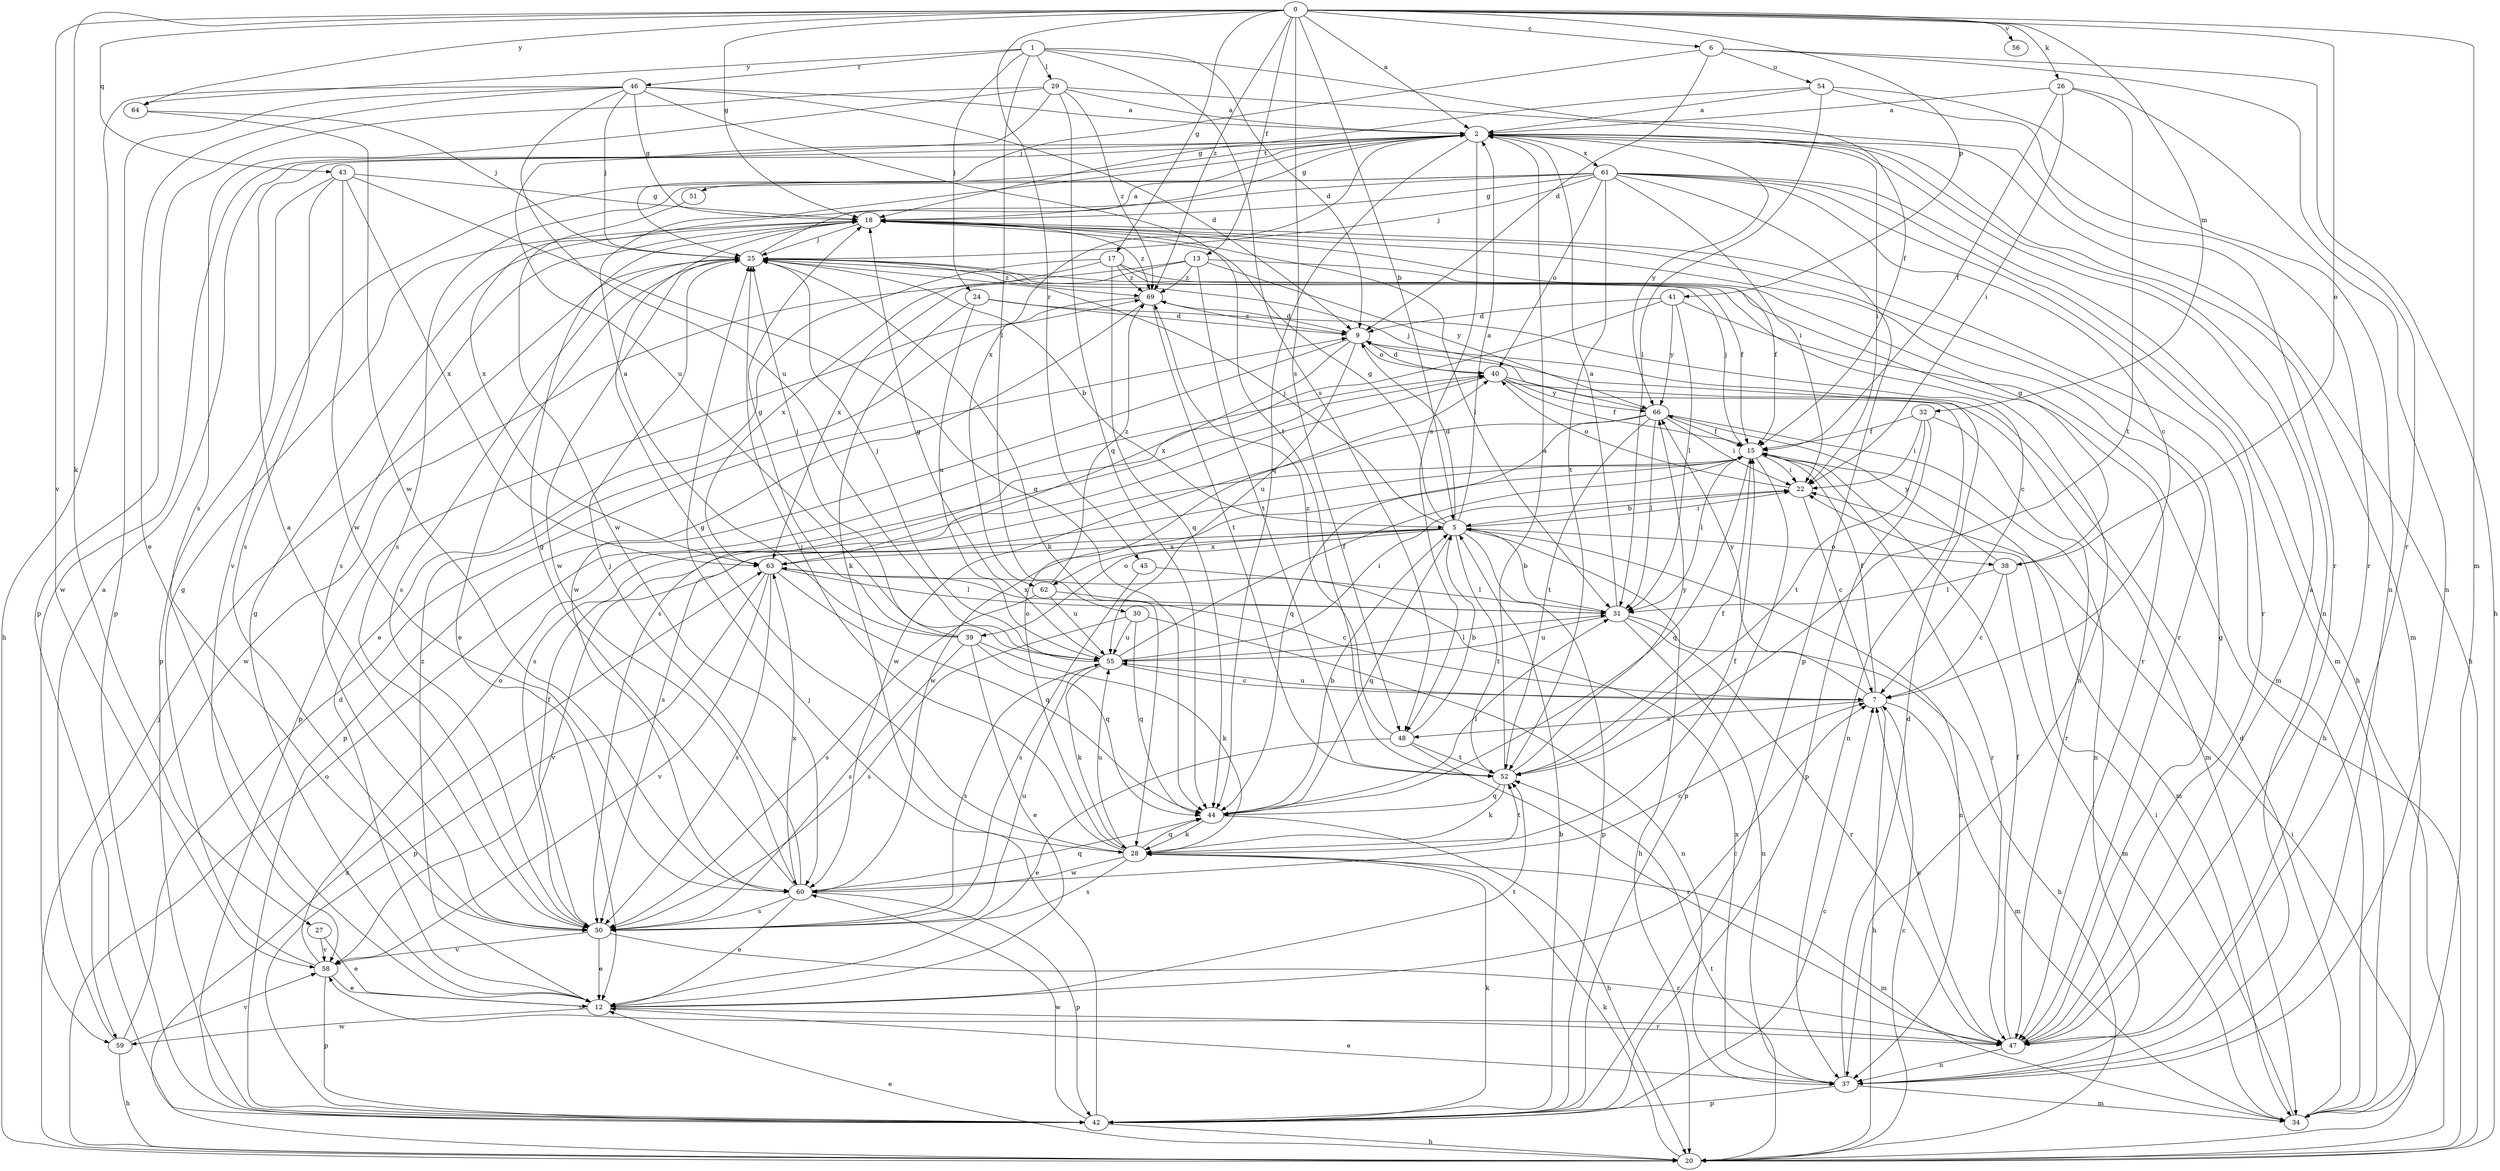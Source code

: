 strict digraph  {
0;
1;
2;
5;
6;
7;
9;
12;
13;
15;
17;
18;
20;
22;
24;
25;
26;
27;
28;
29;
30;
31;
32;
34;
37;
38;
39;
40;
41;
42;
43;
44;
45;
46;
47;
48;
50;
51;
52;
54;
55;
56;
58;
59;
60;
61;
62;
63;
64;
66;
69;
0 -> 2  [label=a];
0 -> 5  [label=b];
0 -> 6  [label=c];
0 -> 13  [label=f];
0 -> 17  [label=g];
0 -> 18  [label=g];
0 -> 26  [label=k];
0 -> 27  [label=k];
0 -> 32  [label=m];
0 -> 34  [label=m];
0 -> 38  [label=o];
0 -> 41  [label=p];
0 -> 43  [label=q];
0 -> 45  [label=r];
0 -> 48  [label=s];
0 -> 56  [label=v];
0 -> 58  [label=v];
0 -> 64  [label=y];
0 -> 69  [label=z];
1 -> 9  [label=d];
1 -> 15  [label=f];
1 -> 24  [label=j];
1 -> 29  [label=l];
1 -> 30  [label=l];
1 -> 46  [label=r];
1 -> 48  [label=s];
1 -> 64  [label=y];
2 -> 18  [label=g];
2 -> 20  [label=h];
2 -> 22  [label=i];
2 -> 34  [label=m];
2 -> 37  [label=n];
2 -> 44  [label=q];
2 -> 48  [label=s];
2 -> 51  [label=t];
2 -> 59  [label=w];
2 -> 61  [label=x];
2 -> 62  [label=x];
2 -> 66  [label=y];
5 -> 2  [label=a];
5 -> 9  [label=d];
5 -> 18  [label=g];
5 -> 20  [label=h];
5 -> 22  [label=i];
5 -> 25  [label=j];
5 -> 37  [label=n];
5 -> 38  [label=o];
5 -> 39  [label=o];
5 -> 42  [label=p];
5 -> 44  [label=q];
5 -> 52  [label=t];
5 -> 58  [label=v];
5 -> 62  [label=x];
5 -> 63  [label=x];
6 -> 9  [label=d];
6 -> 20  [label=h];
6 -> 25  [label=j];
6 -> 47  [label=r];
6 -> 54  [label=u];
7 -> 15  [label=f];
7 -> 20  [label=h];
7 -> 34  [label=m];
7 -> 48  [label=s];
7 -> 55  [label=u];
7 -> 66  [label=y];
9 -> 40  [label=o];
9 -> 42  [label=p];
9 -> 55  [label=u];
9 -> 63  [label=x];
9 -> 69  [label=z];
12 -> 7  [label=c];
12 -> 18  [label=g];
12 -> 47  [label=r];
12 -> 52  [label=t];
12 -> 59  [label=w];
12 -> 69  [label=z];
13 -> 15  [label=f];
13 -> 52  [label=t];
13 -> 59  [label=w];
13 -> 63  [label=x];
13 -> 66  [label=y];
13 -> 69  [label=z];
15 -> 22  [label=i];
15 -> 25  [label=j];
15 -> 31  [label=l];
15 -> 34  [label=m];
15 -> 42  [label=p];
15 -> 44  [label=q];
15 -> 47  [label=r];
15 -> 50  [label=s];
15 -> 60  [label=w];
17 -> 12  [label=e];
17 -> 37  [label=n];
17 -> 44  [label=q];
17 -> 47  [label=r];
17 -> 63  [label=x];
17 -> 69  [label=z];
18 -> 25  [label=j];
18 -> 31  [label=l];
18 -> 34  [label=m];
18 -> 47  [label=r];
18 -> 50  [label=s];
18 -> 69  [label=z];
20 -> 7  [label=c];
20 -> 12  [label=e];
20 -> 22  [label=i];
20 -> 25  [label=j];
20 -> 28  [label=k];
20 -> 40  [label=o];
20 -> 52  [label=t];
20 -> 63  [label=x];
22 -> 5  [label=b];
22 -> 7  [label=c];
22 -> 40  [label=o];
24 -> 7  [label=c];
24 -> 9  [label=d];
24 -> 28  [label=k];
24 -> 55  [label=u];
25 -> 2  [label=a];
25 -> 5  [label=b];
25 -> 12  [label=e];
25 -> 15  [label=f];
25 -> 28  [label=k];
25 -> 50  [label=s];
25 -> 60  [label=w];
25 -> 69  [label=z];
26 -> 2  [label=a];
26 -> 15  [label=f];
26 -> 22  [label=i];
26 -> 37  [label=n];
26 -> 52  [label=t];
27 -> 12  [label=e];
27 -> 58  [label=v];
28 -> 15  [label=f];
28 -> 18  [label=g];
28 -> 25  [label=j];
28 -> 34  [label=m];
28 -> 40  [label=o];
28 -> 44  [label=q];
28 -> 50  [label=s];
28 -> 52  [label=t];
28 -> 55  [label=u];
28 -> 60  [label=w];
29 -> 2  [label=a];
29 -> 42  [label=p];
29 -> 44  [label=q];
29 -> 47  [label=r];
29 -> 50  [label=s];
29 -> 55  [label=u];
29 -> 69  [label=z];
30 -> 37  [label=n];
30 -> 44  [label=q];
30 -> 50  [label=s];
30 -> 55  [label=u];
31 -> 2  [label=a];
31 -> 5  [label=b];
31 -> 20  [label=h];
31 -> 37  [label=n];
31 -> 47  [label=r];
31 -> 55  [label=u];
31 -> 63  [label=x];
32 -> 15  [label=f];
32 -> 22  [label=i];
32 -> 42  [label=p];
32 -> 47  [label=r];
32 -> 52  [label=t];
34 -> 9  [label=d];
34 -> 22  [label=i];
37 -> 9  [label=d];
37 -> 12  [label=e];
37 -> 34  [label=m];
37 -> 42  [label=p];
37 -> 63  [label=x];
38 -> 7  [label=c];
38 -> 18  [label=g];
38 -> 31  [label=l];
38 -> 34  [label=m];
38 -> 66  [label=y];
39 -> 2  [label=a];
39 -> 12  [label=e];
39 -> 18  [label=g];
39 -> 25  [label=j];
39 -> 28  [label=k];
39 -> 44  [label=q];
39 -> 50  [label=s];
40 -> 9  [label=d];
40 -> 15  [label=f];
40 -> 34  [label=m];
40 -> 37  [label=n];
40 -> 50  [label=s];
40 -> 66  [label=y];
41 -> 9  [label=d];
41 -> 20  [label=h];
41 -> 31  [label=l];
41 -> 50  [label=s];
41 -> 66  [label=y];
42 -> 5  [label=b];
42 -> 7  [label=c];
42 -> 20  [label=h];
42 -> 25  [label=j];
42 -> 28  [label=k];
42 -> 60  [label=w];
43 -> 18  [label=g];
43 -> 42  [label=p];
43 -> 44  [label=q];
43 -> 50  [label=s];
43 -> 60  [label=w];
43 -> 63  [label=x];
44 -> 5  [label=b];
44 -> 20  [label=h];
44 -> 28  [label=k];
44 -> 31  [label=l];
45 -> 31  [label=l];
45 -> 50  [label=s];
46 -> 2  [label=a];
46 -> 9  [label=d];
46 -> 12  [label=e];
46 -> 18  [label=g];
46 -> 20  [label=h];
46 -> 25  [label=j];
46 -> 42  [label=p];
46 -> 52  [label=t];
46 -> 55  [label=u];
47 -> 2  [label=a];
47 -> 7  [label=c];
47 -> 15  [label=f];
47 -> 18  [label=g];
47 -> 37  [label=n];
47 -> 58  [label=v];
48 -> 5  [label=b];
48 -> 12  [label=e];
48 -> 47  [label=r];
48 -> 52  [label=t];
48 -> 69  [label=z];
50 -> 2  [label=a];
50 -> 12  [label=e];
50 -> 15  [label=f];
50 -> 47  [label=r];
50 -> 55  [label=u];
50 -> 58  [label=v];
51 -> 60  [label=w];
52 -> 2  [label=a];
52 -> 15  [label=f];
52 -> 28  [label=k];
52 -> 44  [label=q];
52 -> 66  [label=y];
54 -> 2  [label=a];
54 -> 18  [label=g];
54 -> 31  [label=l];
54 -> 37  [label=n];
54 -> 47  [label=r];
55 -> 7  [label=c];
55 -> 15  [label=f];
55 -> 18  [label=g];
55 -> 22  [label=i];
55 -> 25  [label=j];
55 -> 28  [label=k];
55 -> 31  [label=l];
55 -> 50  [label=s];
58 -> 12  [label=e];
58 -> 18  [label=g];
58 -> 40  [label=o];
58 -> 42  [label=p];
59 -> 2  [label=a];
59 -> 9  [label=d];
59 -> 20  [label=h];
59 -> 58  [label=v];
60 -> 7  [label=c];
60 -> 12  [label=e];
60 -> 18  [label=g];
60 -> 25  [label=j];
60 -> 42  [label=p];
60 -> 44  [label=q];
60 -> 50  [label=s];
60 -> 63  [label=x];
61 -> 7  [label=c];
61 -> 18  [label=g];
61 -> 20  [label=h];
61 -> 22  [label=i];
61 -> 25  [label=j];
61 -> 34  [label=m];
61 -> 40  [label=o];
61 -> 42  [label=p];
61 -> 47  [label=r];
61 -> 50  [label=s];
61 -> 52  [label=t];
61 -> 58  [label=v];
61 -> 63  [label=x];
62 -> 7  [label=c];
62 -> 50  [label=s];
62 -> 55  [label=u];
62 -> 69  [label=z];
63 -> 31  [label=l];
63 -> 42  [label=p];
63 -> 44  [label=q];
63 -> 50  [label=s];
63 -> 58  [label=v];
64 -> 25  [label=j];
64 -> 60  [label=w];
66 -> 15  [label=f];
66 -> 22  [label=i];
66 -> 25  [label=j];
66 -> 31  [label=l];
66 -> 37  [label=n];
66 -> 44  [label=q];
66 -> 52  [label=t];
66 -> 60  [label=w];
69 -> 9  [label=d];
69 -> 42  [label=p];
69 -> 52  [label=t];
69 -> 60  [label=w];
}
